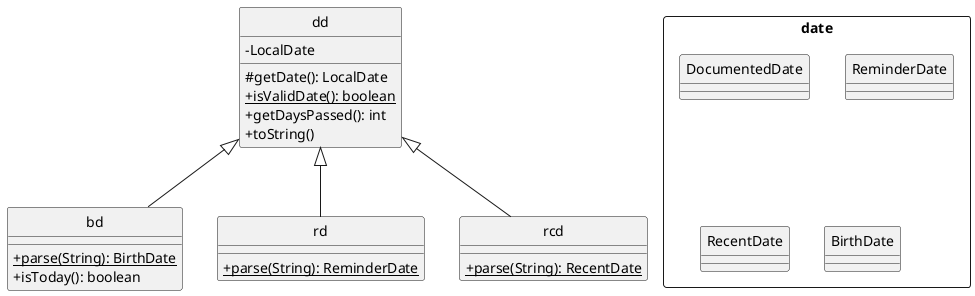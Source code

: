 @startuml
'https://plantuml.com/class-diagram
hide circle
skinparam classAttributeIconSize 0

package date <<rectangle>> {
class " DocumentedDate " as dd
class " ReminderDate " as rd
class " RecentDate " as rcd
class " BirthDate " as bd
}

class dd {
- LocalDate
# getDate(): LocalDate
+ {static} isValidDate(): boolean
+ getDaysPassed(): int
+ toString()
}

class bd {
+ {static} parse(String): BirthDate
+ isToday(): boolean
}

class rcd {
+ {static} parse(String): RecentDate
}

class rd {
+ {static} parse(String): ReminderDate
}
dd <|-- rcd
dd <|-- bd
dd <|-- rd


bd <-[hidden]right- rd
rd <-[hidden]right- rcd

@enduml
